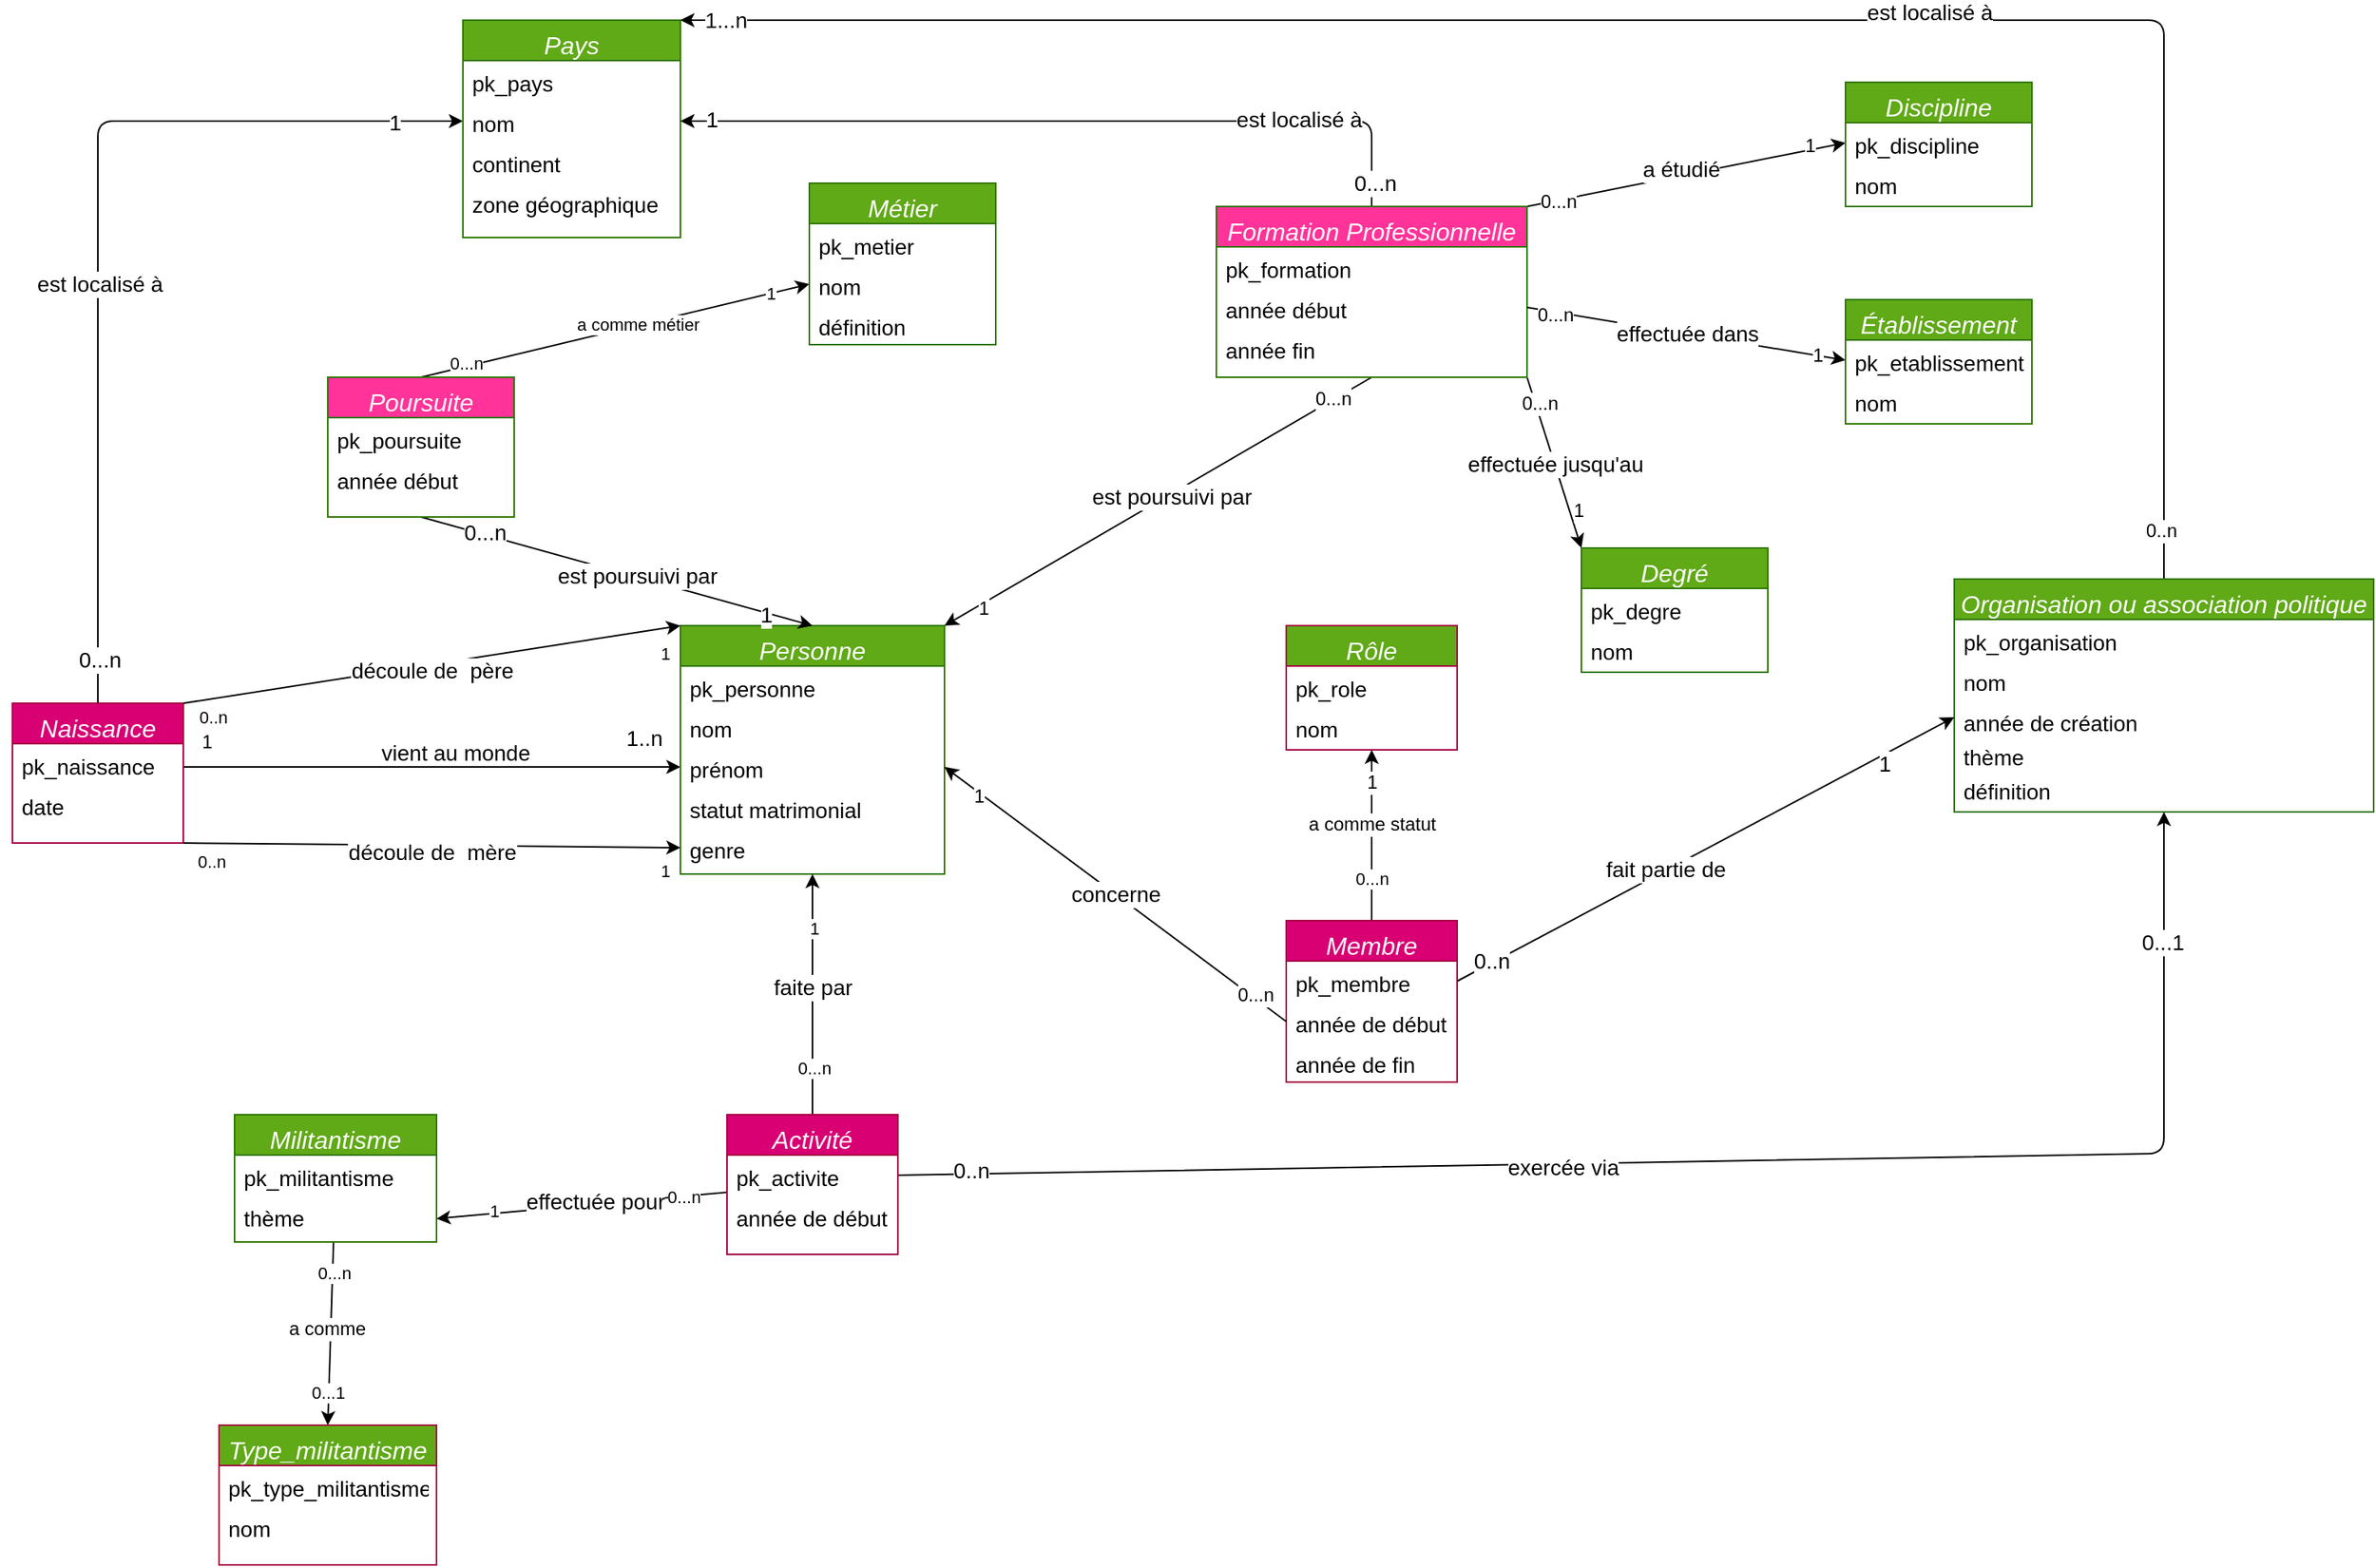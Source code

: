 <mxfile>
    <diagram id="C5RBs43oDa-KdzZeNtuy" name="Page-1">
        <mxGraphModel dx="1637" dy="924" grid="1" gridSize="10" guides="1" tooltips="1" connect="1" arrows="1" fold="1" page="1" pageScale="1" pageWidth="1654" pageHeight="1169" math="0" shadow="0">
            <root>
                <mxCell id="WIyWlLk6GJQsqaUBKTNV-0"/>
                <mxCell id="WIyWlLk6GJQsqaUBKTNV-1" parent="WIyWlLk6GJQsqaUBKTNV-0"/>
                <mxCell id="Bw8D9-mf-STMI-rw64IU-5" value="" style="endArrow=classic;shadow=0;strokeWidth=1;rounded=0;endFill=1;edgeStyle=elbowEdgeStyle;elbow=vertical;exitX=1;exitY=0.5;exitDx=0;exitDy=0;entryX=0;entryY=0.5;entryDx=0;entryDy=0;" parent="WIyWlLk6GJQsqaUBKTNV-1" source="Bw8D9-mf-STMI-rw64IU-1" target="107" edge="1">
                    <mxGeometry x="0.5" y="41" relative="1" as="geometry">
                        <mxPoint x="367" y="360" as="sourcePoint"/>
                        <mxPoint x="477" y="635" as="targetPoint"/>
                        <mxPoint x="-40" y="32" as="offset"/>
                        <Array as="points">
                            <mxPoint x="377" y="576"/>
                        </Array>
                    </mxGeometry>
                </mxCell>
                <mxCell id="Bw8D9-mf-STMI-rw64IU-6" value="1" style="resizable=0;align=left;verticalAlign=bottom;labelBackgroundColor=none;fontSize=12;" parent="Bw8D9-mf-STMI-rw64IU-5" connectable="0" vertex="1">
                    <mxGeometry x="-1" relative="1" as="geometry">
                        <mxPoint x="10.14" y="-5.33" as="offset"/>
                    </mxGeometry>
                </mxCell>
                <mxCell id="Bw8D9-mf-STMI-rw64IU-7" value="1..n" style="resizable=0;align=right;verticalAlign=bottom;labelBackgroundColor=none;fontSize=14;" parent="Bw8D9-mf-STMI-rw64IU-5" connectable="0" vertex="1">
                    <mxGeometry x="1" relative="1" as="geometry">
                        <mxPoint x="-9.86" y="-8.86" as="offset"/>
                    </mxGeometry>
                </mxCell>
                <mxCell id="Bw8D9-mf-STMI-rw64IU-8" value="&lt;font style=&quot;font-size: 14px;&quot;&gt;vient au monde&lt;/font&gt;" style="text;html=1;resizable=0;points=[];;align=center;verticalAlign=middle;labelBackgroundColor=none;rounded=0;shadow=0;strokeWidth=1;fontSize=12;" parent="Bw8D9-mf-STMI-rw64IU-5" vertex="1" connectable="0">
                    <mxGeometry x="0.5" y="49" relative="1" as="geometry">
                        <mxPoint x="-65" y="40.14" as="offset"/>
                    </mxGeometry>
                </mxCell>
                <mxCell id="zkfFHV4jXpPFQw0GAbJ--0" value="Personne" style="swimlane;fontStyle=2;align=center;verticalAlign=top;childLayout=stackLayout;horizontal=1;startSize=26;horizontalStack=0;resizeParent=1;resizeLast=0;collapsible=1;marginBottom=0;rounded=0;shadow=0;strokeWidth=1;fillColor=#60a917;fontColor=#ffffff;strokeColor=#2D7600;fontSize=16;" parent="WIyWlLk6GJQsqaUBKTNV-1" vertex="1">
                    <mxGeometry x="497" y="485" width="170" height="160" as="geometry">
                        <mxRectangle x="230" y="140" width="160" height="26" as="alternateBounds"/>
                    </mxGeometry>
                </mxCell>
                <mxCell id="zkfFHV4jXpPFQw0GAbJ--1" value="pk_personne" style="text;align=left;verticalAlign=top;spacingLeft=4;spacingRight=4;overflow=hidden;rotatable=0;points=[[0,0.5],[1,0.5]];portConstraint=eastwest;fontSize=14;" parent="zkfFHV4jXpPFQw0GAbJ--0" vertex="1">
                    <mxGeometry y="26" width="170" height="26" as="geometry"/>
                </mxCell>
                <mxCell id="108" value="nom    " style="text;align=left;verticalAlign=top;spacingLeft=4;spacingRight=4;overflow=hidden;rotatable=0;points=[[0,0.5],[1,0.5]];portConstraint=eastwest;fontSize=14;" parent="zkfFHV4jXpPFQw0GAbJ--0" vertex="1">
                    <mxGeometry y="52" width="170" height="26" as="geometry"/>
                </mxCell>
                <mxCell id="107" value="prénom" style="text;align=left;verticalAlign=top;spacingLeft=4;spacingRight=4;overflow=hidden;rotatable=0;points=[[0,0.5],[1,0.5]];portConstraint=eastwest;rounded=0;shadow=0;html=0;fontSize=14;" parent="zkfFHV4jXpPFQw0GAbJ--0" vertex="1">
                    <mxGeometry y="78" width="170" height="26" as="geometry"/>
                </mxCell>
                <mxCell id="106" value="statut matrimonial&#10;" style="text;align=left;verticalAlign=top;spacingLeft=4;spacingRight=4;overflow=hidden;rotatable=0;points=[[0,0.5],[1,0.5]];portConstraint=eastwest;rounded=0;shadow=0;html=0;fontSize=14;" parent="zkfFHV4jXpPFQw0GAbJ--0" vertex="1">
                    <mxGeometry y="104" width="170" height="26" as="geometry"/>
                </mxCell>
                <mxCell id="DzP4_-S1DueVoMuGfCK8-1" value="genre" style="text;align=left;verticalAlign=top;spacingLeft=4;spacingRight=4;overflow=hidden;rotatable=0;points=[[0,0.5],[1,0.5]];portConstraint=eastwest;rounded=0;shadow=0;html=0;fontSize=14;" parent="zkfFHV4jXpPFQw0GAbJ--0" vertex="1">
                    <mxGeometry y="130" width="170" height="26" as="geometry"/>
                </mxCell>
                <mxCell id="66" style="edgeStyle=none;html=1;exitX=0.5;exitY=0;exitDx=0;exitDy=0;entryX=0;entryY=0.5;entryDx=0;entryDy=0;fontSize=12;" parent="WIyWlLk6GJQsqaUBKTNV-1" source="Bw8D9-mf-STMI-rw64IU-0" target="Bw8D9-mf-STMI-rw64IU-14" edge="1">
                    <mxGeometry relative="1" as="geometry">
                        <Array as="points">
                            <mxPoint x="122" y="160"/>
                        </Array>
                    </mxGeometry>
                </mxCell>
                <mxCell id="67" value="&lt;font style=&quot;font-size: 14px;&quot;&gt;est localisé à&lt;/font&gt;" style="edgeLabel;html=1;align=center;verticalAlign=middle;resizable=0;points=[];fontSize=12;" parent="66" vertex="1" connectable="0">
                    <mxGeometry x="-0.113" y="-1" relative="1" as="geometry">
                        <mxPoint as="offset"/>
                    </mxGeometry>
                </mxCell>
                <mxCell id="68" value="0...n" style="edgeLabel;html=1;align=center;verticalAlign=middle;resizable=0;points=[];fontSize=14;" parent="66" vertex="1" connectable="0">
                    <mxGeometry x="-0.909" y="-1" relative="1" as="geometry">
                        <mxPoint as="offset"/>
                    </mxGeometry>
                </mxCell>
                <mxCell id="69" value="1" style="edgeLabel;html=1;align=center;verticalAlign=middle;resizable=0;points=[];fontSize=14;" parent="66" vertex="1" connectable="0">
                    <mxGeometry x="0.855" y="-1" relative="1" as="geometry">
                        <mxPoint as="offset"/>
                    </mxGeometry>
                </mxCell>
                <mxCell id="Bw8D9-mf-STMI-rw64IU-0" value="Naissance" style="swimlane;fontStyle=2;align=center;verticalAlign=top;childLayout=stackLayout;horizontal=1;startSize=26;horizontalStack=0;resizeParent=1;resizeLast=0;collapsible=1;marginBottom=0;rounded=0;shadow=0;strokeWidth=1;fillColor=#d80073;fontColor=#ffffff;strokeColor=#A50040;fontSize=16;" parent="WIyWlLk6GJQsqaUBKTNV-1" vertex="1">
                    <mxGeometry x="67" y="535" width="110" height="90" as="geometry">
                        <mxRectangle x="230" y="140" width="160" height="26" as="alternateBounds"/>
                    </mxGeometry>
                </mxCell>
                <mxCell id="Bw8D9-mf-STMI-rw64IU-1" value="pk_naissance" style="text;align=left;verticalAlign=top;spacingLeft=4;spacingRight=4;overflow=hidden;rotatable=0;points=[[0,0.5],[1,0.5]];portConstraint=eastwest;fontSize=14;" parent="Bw8D9-mf-STMI-rw64IU-0" vertex="1">
                    <mxGeometry y="26" width="110" height="26" as="geometry"/>
                </mxCell>
                <mxCell id="Bw8D9-mf-STMI-rw64IU-53" style="edgeStyle=elbowEdgeStyle;rounded=0;orthogonalLoop=1;jettySize=auto;elbow=vertical;html=1;exitX=0;exitY=0.5;exitDx=0;exitDy=0;" parent="Bw8D9-mf-STMI-rw64IU-0" edge="1">
                    <mxGeometry relative="1" as="geometry">
                        <mxPoint y="65" as="sourcePoint"/>
                        <mxPoint y="65" as="targetPoint"/>
                    </mxGeometry>
                </mxCell>
                <mxCell id="183" value="date" style="text;align=left;verticalAlign=top;spacingLeft=4;spacingRight=4;overflow=hidden;rotatable=0;points=[[0,0.5],[1,0.5]];portConstraint=eastwest;fontSize=14;" parent="Bw8D9-mf-STMI-rw64IU-0" vertex="1">
                    <mxGeometry y="52" width="110" height="26" as="geometry"/>
                </mxCell>
                <mxCell id="Bw8D9-mf-STMI-rw64IU-12" value="Pays" style="swimlane;fontStyle=2;align=center;verticalAlign=top;childLayout=stackLayout;horizontal=1;startSize=26;horizontalStack=0;resizeParent=1;resizeLast=0;collapsible=1;marginBottom=0;rounded=0;shadow=0;strokeWidth=1;fillColor=#60a917;fontColor=#ffffff;strokeColor=#2D7600;fontSize=16;" parent="WIyWlLk6GJQsqaUBKTNV-1" vertex="1">
                    <mxGeometry x="357" y="95" width="140" height="140" as="geometry">
                        <mxRectangle x="230" y="140" width="160" height="26" as="alternateBounds"/>
                    </mxGeometry>
                </mxCell>
                <mxCell id="Bw8D9-mf-STMI-rw64IU-13" value="pk_pays" style="text;align=left;verticalAlign=top;spacingLeft=4;spacingRight=4;overflow=hidden;rotatable=0;points=[[0,0.5],[1,0.5]];portConstraint=eastwest;fontSize=14;" parent="Bw8D9-mf-STMI-rw64IU-12" vertex="1">
                    <mxGeometry y="26" width="140" height="26" as="geometry"/>
                </mxCell>
                <mxCell id="Bw8D9-mf-STMI-rw64IU-14" value="nom" style="text;align=left;verticalAlign=top;spacingLeft=4;spacingRight=4;overflow=hidden;rotatable=0;points=[[0,0.5],[1,0.5]];portConstraint=eastwest;rounded=0;shadow=0;html=0;fontSize=14;" parent="Bw8D9-mf-STMI-rw64IU-12" vertex="1">
                    <mxGeometry y="52" width="140" height="26" as="geometry"/>
                </mxCell>
                <mxCell id="Bw8D9-mf-STMI-rw64IU-24" value="continent" style="text;align=left;verticalAlign=top;spacingLeft=4;spacingRight=4;overflow=hidden;rotatable=0;points=[[0,0.5],[1,0.5]];portConstraint=eastwest;rounded=0;shadow=0;html=0;fontSize=14;" parent="Bw8D9-mf-STMI-rw64IU-12" vertex="1">
                    <mxGeometry y="78" width="140" height="26" as="geometry"/>
                </mxCell>
                <mxCell id="181" value="zone géographique" style="text;align=left;verticalAlign=top;spacingLeft=4;spacingRight=4;overflow=hidden;rotatable=0;points=[[0,0.5],[1,0.5]];portConstraint=eastwest;fontSize=14;" parent="Bw8D9-mf-STMI-rw64IU-12" vertex="1">
                    <mxGeometry y="104" width="140" height="26" as="geometry"/>
                </mxCell>
                <mxCell id="70" style="edgeStyle=none;html=1;exitX=0.5;exitY=0;exitDx=0;exitDy=0;entryX=1;entryY=0.5;entryDx=0;entryDy=0;fontSize=14;" parent="WIyWlLk6GJQsqaUBKTNV-1" source="150" target="Bw8D9-mf-STMI-rw64IU-14" edge="1">
                    <mxGeometry relative="1" as="geometry">
                        <Array as="points">
                            <mxPoint x="942" y="160"/>
                        </Array>
                        <mxPoint x="892" y="280" as="sourcePoint"/>
                    </mxGeometry>
                </mxCell>
                <mxCell id="71" value="est localisé à" style="edgeLabel;html=1;align=center;verticalAlign=middle;resizable=0;points=[];fontSize=14;" parent="70" vertex="1" connectable="0">
                    <mxGeometry x="-0.591" y="-1" relative="1" as="geometry">
                        <mxPoint as="offset"/>
                    </mxGeometry>
                </mxCell>
                <mxCell id="72" value="0...n" style="edgeLabel;html=1;align=center;verticalAlign=middle;resizable=0;points=[];fontSize=14;" parent="70" vertex="1" connectable="0">
                    <mxGeometry x="-0.937" y="-2" relative="1" as="geometry">
                        <mxPoint as="offset"/>
                    </mxGeometry>
                </mxCell>
                <mxCell id="73" value="1" style="edgeLabel;html=1;align=center;verticalAlign=middle;resizable=0;points=[];fontSize=14;" parent="70" vertex="1" connectable="0">
                    <mxGeometry x="0.922" y="-1" relative="1" as="geometry">
                        <mxPoint as="offset"/>
                    </mxGeometry>
                </mxCell>
                <mxCell id="100" style="edgeStyle=none;html=1;exitX=0.5;exitY=0;exitDx=0;exitDy=0;entryX=1;entryY=0;entryDx=0;entryDy=0;fontSize=14;" parent="WIyWlLk6GJQsqaUBKTNV-1" source="10" target="Bw8D9-mf-STMI-rw64IU-12" edge="1">
                    <mxGeometry relative="1" as="geometry">
                        <Array as="points">
                            <mxPoint x="1452" y="95"/>
                        </Array>
                    </mxGeometry>
                </mxCell>
                <mxCell id="101" value="est localisé à" style="edgeLabel;html=1;align=center;verticalAlign=middle;resizable=0;points=[];fontSize=14;" parent="100" vertex="1" connectable="0">
                    <mxGeometry x="-0.223" y="-5" relative="1" as="geometry">
                        <mxPoint as="offset"/>
                    </mxGeometry>
                </mxCell>
                <mxCell id="103" value="1...n" style="edgeLabel;html=1;align=center;verticalAlign=middle;resizable=0;points=[];fontSize=14;" parent="100" vertex="1" connectable="0">
                    <mxGeometry x="0.957" relative="1" as="geometry">
                        <mxPoint as="offset"/>
                    </mxGeometry>
                </mxCell>
                <mxCell id="131" value="0..n" style="edgeLabel;html=1;align=center;verticalAlign=middle;resizable=0;points=[];fontSize=12;" parent="100" vertex="1" connectable="0">
                    <mxGeometry x="-0.952" y="2" relative="1" as="geometry">
                        <mxPoint as="offset"/>
                    </mxGeometry>
                </mxCell>
                <mxCell id="10" value="Organisation ou association politique" style="swimlane;fontStyle=2;align=center;verticalAlign=top;childLayout=stackLayout;horizontal=1;startSize=26;horizontalStack=0;resizeParent=1;resizeLast=0;collapsible=1;marginBottom=0;rounded=0;shadow=0;strokeWidth=1;fillColor=#60a917;fontColor=#ffffff;strokeColor=#2D7600;fontSize=16;" parent="WIyWlLk6GJQsqaUBKTNV-1" vertex="1">
                    <mxGeometry x="1317" y="455" width="270" height="150" as="geometry">
                        <mxRectangle x="230" y="140" width="160" height="26" as="alternateBounds"/>
                    </mxGeometry>
                </mxCell>
                <mxCell id="11" value="pk_organisation" style="text;align=left;verticalAlign=top;spacingLeft=4;spacingRight=4;overflow=hidden;rotatable=0;points=[[0,0.5],[1,0.5]];portConstraint=eastwest;fontSize=14;" parent="10" vertex="1">
                    <mxGeometry y="26" width="270" height="26" as="geometry"/>
                </mxCell>
                <mxCell id="12" value="nom" style="text;align=left;verticalAlign=top;spacingLeft=4;spacingRight=4;overflow=hidden;rotatable=0;points=[[0,0.5],[1,0.5]];portConstraint=eastwest;rounded=0;shadow=0;html=0;fontSize=14;" parent="10" vertex="1">
                    <mxGeometry y="52" width="270" height="26" as="geometry"/>
                </mxCell>
                <mxCell id="13" value="année de création" style="text;align=left;verticalAlign=top;spacingLeft=4;spacingRight=4;overflow=hidden;rotatable=0;points=[[0,0.5],[1,0.5]];portConstraint=eastwest;rounded=0;shadow=0;html=0;fontSize=14;" parent="10" vertex="1">
                    <mxGeometry y="78" width="270" height="22" as="geometry"/>
                </mxCell>
                <mxCell id="110" value="thème" style="text;align=left;verticalAlign=top;spacingLeft=4;spacingRight=4;overflow=hidden;rotatable=0;points=[[0,0.5],[1,0.5]];portConstraint=eastwest;rounded=0;shadow=0;html=0;fontSize=14;" parent="10" vertex="1">
                    <mxGeometry y="100" width="270" height="22" as="geometry"/>
                </mxCell>
                <mxCell id="109" value="définition" style="text;align=left;verticalAlign=top;spacingLeft=4;spacingRight=4;overflow=hidden;rotatable=0;points=[[0,0.5],[1,0.5]];portConstraint=eastwest;rounded=0;shadow=0;html=0;fontSize=14;" parent="10" vertex="1">
                    <mxGeometry y="122" width="270" height="26" as="geometry"/>
                </mxCell>
                <mxCell id="139" style="edgeStyle=none;html=1;exitX=0.5;exitY=1;exitDx=0;exitDy=0;fontSize=14;entryX=0.5;entryY=0;entryDx=0;entryDy=0;" parent="WIyWlLk6GJQsqaUBKTNV-1" source="287" target="zkfFHV4jXpPFQw0GAbJ--0" edge="1">
                    <mxGeometry relative="1" as="geometry">
                        <mxPoint x="320" y="450" as="targetPoint"/>
                    </mxGeometry>
                </mxCell>
                <mxCell id="140" value="est poursuivi par" style="edgeLabel;html=1;align=center;verticalAlign=middle;resizable=0;points=[];fontSize=14;" parent="139" vertex="1" connectable="0">
                    <mxGeometry x="0.098" y="1" relative="1" as="geometry">
                        <mxPoint as="offset"/>
                    </mxGeometry>
                </mxCell>
                <mxCell id="141" value="0...n" style="edgeLabel;html=1;align=center;verticalAlign=middle;resizable=0;points=[];fontSize=14;" parent="139" vertex="1" connectable="0">
                    <mxGeometry x="-0.679" y="1" relative="1" as="geometry">
                        <mxPoint y="-1" as="offset"/>
                    </mxGeometry>
                </mxCell>
                <mxCell id="142" value="1" style="edgeLabel;html=1;align=center;verticalAlign=middle;resizable=0;points=[];fontSize=14;" parent="139" vertex="1" connectable="0">
                    <mxGeometry x="0.768" y="-2" relative="1" as="geometry">
                        <mxPoint y="-1" as="offset"/>
                    </mxGeometry>
                </mxCell>
                <mxCell id="244" style="edgeStyle=none;html=1;entryX=0.5;entryY=1;entryDx=0;entryDy=0;" parent="WIyWlLk6GJQsqaUBKTNV-1" source="146" target="239" edge="1">
                    <mxGeometry relative="1" as="geometry"/>
                </mxCell>
                <mxCell id="245" value="&lt;font style=&quot;font-size: 12px;&quot;&gt;1&lt;/font&gt;" style="edgeLabel;html=1;align=center;verticalAlign=middle;resizable=0;points=[];" parent="244" vertex="1" connectable="0">
                    <mxGeometry x="0.615" relative="1" as="geometry">
                        <mxPoint as="offset"/>
                    </mxGeometry>
                </mxCell>
                <mxCell id="246" value="0...n" style="edgeLabel;html=1;align=center;verticalAlign=middle;resizable=0;points=[];" parent="244" vertex="1" connectable="0">
                    <mxGeometry x="-0.503" relative="1" as="geometry">
                        <mxPoint as="offset"/>
                    </mxGeometry>
                </mxCell>
                <mxCell id="247" value="&lt;font style=&quot;font-size: 12px;&quot;&gt;a comme statut&lt;/font&gt;" style="edgeLabel;html=1;align=center;verticalAlign=middle;resizable=0;points=[];" parent="244" vertex="1" connectable="0">
                    <mxGeometry x="0.14" relative="1" as="geometry">
                        <mxPoint as="offset"/>
                    </mxGeometry>
                </mxCell>
                <mxCell id="146" value="Membre" style="swimlane;fontStyle=2;align=center;verticalAlign=top;childLayout=stackLayout;horizontal=1;startSize=26;horizontalStack=0;resizeParent=1;resizeLast=0;collapsible=1;marginBottom=0;rounded=0;shadow=0;strokeWidth=1;fillColor=#d80073;fontColor=#ffffff;strokeColor=#A50040;fontSize=16;" parent="WIyWlLk6GJQsqaUBKTNV-1" vertex="1">
                    <mxGeometry x="887" y="675" width="110" height="104" as="geometry">
                        <mxRectangle x="230" y="140" width="160" height="26" as="alternateBounds"/>
                    </mxGeometry>
                </mxCell>
                <mxCell id="147" value="pk_membre" style="text;align=left;verticalAlign=top;spacingLeft=4;spacingRight=4;overflow=hidden;rotatable=0;points=[[0,0.5],[1,0.5]];portConstraint=eastwest;fontSize=14;" parent="146" vertex="1">
                    <mxGeometry y="26" width="110" height="26" as="geometry"/>
                </mxCell>
                <mxCell id="148" value="année de début" style="text;align=left;verticalAlign=top;spacingLeft=4;spacingRight=4;overflow=hidden;rotatable=0;points=[[0,0.5],[1,0.5]];portConstraint=eastwest;rounded=0;shadow=0;html=0;fontSize=14;" parent="146" vertex="1">
                    <mxGeometry y="52" width="110" height="26" as="geometry"/>
                </mxCell>
                <mxCell id="149" style="edgeStyle=elbowEdgeStyle;rounded=0;orthogonalLoop=1;jettySize=auto;elbow=vertical;html=1;exitX=0;exitY=0.5;exitDx=0;exitDy=0;fontSize=14;" parent="146" source="148" target="148" edge="1">
                    <mxGeometry relative="1" as="geometry"/>
                </mxCell>
                <mxCell id="185" value="année de fin" style="text;align=left;verticalAlign=top;spacingLeft=4;spacingRight=4;overflow=hidden;rotatable=0;points=[[0,0.5],[1,0.5]];portConstraint=eastwest;rounded=0;shadow=0;html=0;fontSize=14;" parent="146" vertex="1">
                    <mxGeometry y="78" width="110" height="26" as="geometry"/>
                </mxCell>
                <mxCell id="266" style="edgeStyle=none;html=1;exitX=0.5;exitY=1;exitDx=0;exitDy=0;entryX=1;entryY=0;entryDx=0;entryDy=0;fontSize=12;" parent="WIyWlLk6GJQsqaUBKTNV-1" source="150" target="zkfFHV4jXpPFQw0GAbJ--0" edge="1">
                    <mxGeometry relative="1" as="geometry"/>
                </mxCell>
                <mxCell id="270" value="0...n" style="edgeLabel;html=1;align=center;verticalAlign=middle;resizable=0;points=[];fontSize=12;" parent="266" vertex="1" connectable="0">
                    <mxGeometry x="-0.822" y="-1" relative="1" as="geometry">
                        <mxPoint as="offset"/>
                    </mxGeometry>
                </mxCell>
                <mxCell id="271" value="1" style="edgeLabel;html=1;align=center;verticalAlign=middle;resizable=0;points=[];fontSize=12;" parent="266" vertex="1" connectable="0">
                    <mxGeometry x="0.835" y="2" relative="1" as="geometry">
                        <mxPoint x="1" as="offset"/>
                    </mxGeometry>
                </mxCell>
                <mxCell id="278" value="&lt;span style=&quot;font-size: 14px;&quot;&gt;est poursuivi par&lt;/span&gt;" style="edgeLabel;html=1;align=center;verticalAlign=middle;resizable=0;points=[];fontSize=12;" parent="266" vertex="1" connectable="0">
                    <mxGeometry x="-0.054" y="1" relative="1" as="geometry">
                        <mxPoint as="offset"/>
                    </mxGeometry>
                </mxCell>
                <mxCell id="267" style="edgeStyle=none;html=1;exitX=1;exitY=0;exitDx=0;exitDy=0;entryX=0;entryY=0.5;entryDx=0;entryDy=0;fontSize=12;" parent="WIyWlLk6GJQsqaUBKTNV-1" source="150" target="261" edge="1">
                    <mxGeometry relative="1" as="geometry"/>
                </mxCell>
                <mxCell id="272" value="0...n" style="edgeLabel;html=1;align=center;verticalAlign=middle;resizable=0;points=[];fontSize=12;" parent="267" vertex="1" connectable="0">
                    <mxGeometry x="-0.81" y="-1" relative="1" as="geometry">
                        <mxPoint as="offset"/>
                    </mxGeometry>
                </mxCell>
                <mxCell id="273" value="1" style="edgeLabel;html=1;align=center;verticalAlign=middle;resizable=0;points=[];fontSize=12;" parent="267" vertex="1" connectable="0">
                    <mxGeometry x="0.789" y="3" relative="1" as="geometry">
                        <mxPoint x="-1" as="offset"/>
                    </mxGeometry>
                </mxCell>
                <mxCell id="279" value="&lt;font style=&quot;font-size: 14px;&quot;&gt;a étudié&lt;/font&gt;" style="edgeLabel;html=1;align=center;verticalAlign=middle;resizable=0;points=[];fontSize=12;" parent="267" vertex="1" connectable="0">
                    <mxGeometry x="-0.019" y="4" relative="1" as="geometry">
                        <mxPoint x="-1" as="offset"/>
                    </mxGeometry>
                </mxCell>
                <mxCell id="269" style="edgeStyle=none;html=1;exitX=1;exitY=1;exitDx=0;exitDy=0;entryX=0;entryY=0;entryDx=0;entryDy=0;fontSize=12;" parent="WIyWlLk6GJQsqaUBKTNV-1" source="150" target="263" edge="1">
                    <mxGeometry relative="1" as="geometry"/>
                </mxCell>
                <mxCell id="276" value="0...n" style="edgeLabel;html=1;align=center;verticalAlign=middle;resizable=0;points=[];fontSize=12;" parent="269" vertex="1" connectable="0">
                    <mxGeometry x="-0.688" y="2" relative="1" as="geometry">
                        <mxPoint as="offset"/>
                    </mxGeometry>
                </mxCell>
                <mxCell id="277" value="1" style="edgeLabel;html=1;align=center;verticalAlign=middle;resizable=0;points=[];fontSize=12;" parent="269" vertex="1" connectable="0">
                    <mxGeometry x="0.584" y="4" relative="1" as="geometry">
                        <mxPoint x="1" as="offset"/>
                    </mxGeometry>
                </mxCell>
                <mxCell id="281" value="&lt;font style=&quot;font-size: 14px;&quot;&gt;effectuée jusqu'au&lt;/font&gt;" style="edgeLabel;html=1;align=center;verticalAlign=middle;resizable=0;points=[];fontSize=12;" parent="269" vertex="1" connectable="0">
                    <mxGeometry x="0.029" relative="1" as="geometry">
                        <mxPoint y="-1" as="offset"/>
                    </mxGeometry>
                </mxCell>
                <mxCell id="150" value="Formation Professionnelle" style="swimlane;fontStyle=2;align=center;verticalAlign=top;childLayout=stackLayout;horizontal=1;startSize=26;horizontalStack=0;resizeParent=1;resizeLast=0;collapsible=1;marginBottom=0;rounded=0;shadow=0;strokeWidth=1;fillColor=#FF3399;fontColor=#ffffff;strokeColor=#2D7600;fontSize=16;" parent="WIyWlLk6GJQsqaUBKTNV-1" vertex="1">
                    <mxGeometry x="842" y="215" width="200" height="110" as="geometry">
                        <mxRectangle x="230" y="140" width="160" height="26" as="alternateBounds"/>
                    </mxGeometry>
                </mxCell>
                <mxCell id="151" value="pk_formation" style="text;align=left;verticalAlign=top;spacingLeft=4;spacingRight=4;overflow=hidden;rotatable=0;points=[[0,0.5],[1,0.5]];portConstraint=eastwest;fontSize=14;" parent="150" vertex="1">
                    <mxGeometry y="26" width="200" height="26" as="geometry"/>
                </mxCell>
                <mxCell id="152" value="année début" style="text;align=left;verticalAlign=top;spacingLeft=4;spacingRight=4;overflow=hidden;rotatable=0;points=[[0,0.5],[1,0.5]];portConstraint=eastwest;rounded=0;shadow=0;html=0;fontSize=14;" parent="150" vertex="1">
                    <mxGeometry y="52" width="200" height="26" as="geometry"/>
                </mxCell>
                <mxCell id="153" value="année fin" style="text;align=left;verticalAlign=top;spacingLeft=4;spacingRight=4;overflow=hidden;rotatable=0;points=[[0,0.5],[1,0.5]];portConstraint=eastwest;rounded=0;shadow=0;html=0;fontSize=14;" parent="150" vertex="1">
                    <mxGeometry y="78" width="200" height="22" as="geometry"/>
                </mxCell>
                <mxCell id="161" value="Métier" style="swimlane;fontStyle=2;align=center;verticalAlign=top;childLayout=stackLayout;horizontal=1;startSize=26;horizontalStack=0;resizeParent=1;resizeLast=0;collapsible=1;marginBottom=0;rounded=0;shadow=0;strokeWidth=1;fillColor=#60a917;fontColor=#ffffff;strokeColor=#2D7600;fontSize=16;" parent="WIyWlLk6GJQsqaUBKTNV-1" vertex="1">
                    <mxGeometry x="580" y="200" width="120" height="104" as="geometry">
                        <mxRectangle x="230" y="140" width="160" height="26" as="alternateBounds"/>
                    </mxGeometry>
                </mxCell>
                <mxCell id="163" value="pk_metier" style="text;align=left;verticalAlign=top;spacingLeft=4;spacingRight=4;overflow=hidden;rotatable=0;points=[[0,0.5],[1,0.5]];portConstraint=eastwest;rounded=0;shadow=0;html=0;fontSize=14;" parent="161" vertex="1">
                    <mxGeometry y="26" width="120" height="26" as="geometry"/>
                </mxCell>
                <mxCell id="162" value="nom " style="text;align=left;verticalAlign=top;spacingLeft=4;spacingRight=4;overflow=hidden;rotatable=0;points=[[0,0.5],[1,0.5]];portConstraint=eastwest;fontSize=14;" parent="161" vertex="1">
                    <mxGeometry y="52" width="120" height="26" as="geometry"/>
                </mxCell>
                <mxCell id="180" value="définition" style="text;align=left;verticalAlign=top;spacingLeft=4;spacingRight=4;overflow=hidden;rotatable=0;points=[[0,0.5],[1,0.5]];portConstraint=eastwest;fontSize=14;" parent="161" vertex="1">
                    <mxGeometry y="78" width="120" height="26" as="geometry"/>
                </mxCell>
                <mxCell id="236" style="edgeStyle=none;html=1;entryX=0.5;entryY=0;entryDx=0;entryDy=0;" parent="WIyWlLk6GJQsqaUBKTNV-1" source="164" target="232" edge="1">
                    <mxGeometry relative="1" as="geometry"/>
                </mxCell>
                <mxCell id="237" value="0...n" style="edgeLabel;html=1;align=center;verticalAlign=middle;resizable=0;points=[];" parent="236" vertex="1" connectable="0">
                    <mxGeometry x="-0.659" y="1" relative="1" as="geometry">
                        <mxPoint as="offset"/>
                    </mxGeometry>
                </mxCell>
                <mxCell id="238" value="0...1" style="edgeLabel;html=1;align=center;verticalAlign=middle;resizable=0;points=[];" parent="236" vertex="1" connectable="0">
                    <mxGeometry x="0.636" y="-1" relative="1" as="geometry">
                        <mxPoint as="offset"/>
                    </mxGeometry>
                </mxCell>
                <mxCell id="248" value="a comme&amp;nbsp;" style="edgeLabel;html=1;align=center;verticalAlign=middle;resizable=0;points=[];fontSize=12;" parent="236" vertex="1" connectable="0">
                    <mxGeometry x="-0.075" y="-1" relative="1" as="geometry">
                        <mxPoint y="1" as="offset"/>
                    </mxGeometry>
                </mxCell>
                <mxCell id="164" value="Militantisme" style="swimlane;fontStyle=2;align=center;verticalAlign=top;childLayout=stackLayout;horizontal=1;startSize=26;horizontalStack=0;resizeParent=1;resizeLast=0;collapsible=1;marginBottom=0;rounded=0;shadow=0;strokeWidth=1;fillColor=#60a917;fontColor=#ffffff;strokeColor=#2D7600;fontSize=16;" parent="WIyWlLk6GJQsqaUBKTNV-1" vertex="1">
                    <mxGeometry x="210" y="800" width="130" height="82" as="geometry">
                        <mxRectangle x="230" y="140" width="160" height="26" as="alternateBounds"/>
                    </mxGeometry>
                </mxCell>
                <mxCell id="165" value="pk_militantisme" style="text;align=left;verticalAlign=top;spacingLeft=4;spacingRight=4;overflow=hidden;rotatable=0;points=[[0,0.5],[1,0.5]];portConstraint=eastwest;fontSize=14;" parent="164" vertex="1">
                    <mxGeometry y="26" width="130" height="26" as="geometry"/>
                </mxCell>
                <mxCell id="179" value="thème" style="text;align=left;verticalAlign=top;spacingLeft=4;spacingRight=4;overflow=hidden;rotatable=0;points=[[0,0.5],[1,0.5]];portConstraint=eastwest;fontSize=14;" parent="164" vertex="1">
                    <mxGeometry y="52" width="130" height="30" as="geometry"/>
                </mxCell>
                <mxCell id="168" style="edgeStyle=none;html=1;exitX=1;exitY=0.5;exitDx=0;exitDy=0;fontSize=14;entryX=0;entryY=0.5;entryDx=0;entryDy=0;" parent="WIyWlLk6GJQsqaUBKTNV-1" source="147" target="13" edge="1">
                    <mxGeometry relative="1" as="geometry">
                        <mxPoint x="1057" y="575" as="targetPoint"/>
                    </mxGeometry>
                </mxCell>
                <mxCell id="169" value="fait partie de" style="edgeLabel;html=1;align=center;verticalAlign=middle;resizable=0;points=[];fontSize=14;" parent="168" vertex="1" connectable="0">
                    <mxGeometry x="-0.159" y="1" relative="1" as="geometry">
                        <mxPoint as="offset"/>
                    </mxGeometry>
                </mxCell>
                <mxCell id="170" value="0..n" style="edgeLabel;html=1;align=center;verticalAlign=middle;resizable=0;points=[];fontSize=14;" parent="168" vertex="1" connectable="0">
                    <mxGeometry x="-0.867" y="2" relative="1" as="geometry">
                        <mxPoint x="1" as="offset"/>
                    </mxGeometry>
                </mxCell>
                <mxCell id="171" value="1" style="edgeLabel;html=1;align=center;verticalAlign=middle;resizable=0;points=[];fontSize=14;" parent="168" vertex="1" connectable="0">
                    <mxGeometry x="0.759" y="-1" relative="1" as="geometry">
                        <mxPoint x="-7" y="8" as="offset"/>
                    </mxGeometry>
                </mxCell>
                <mxCell id="172" style="edgeStyle=none;html=1;exitX=1;exitY=0.5;exitDx=0;exitDy=0;fontSize=14;entryX=0.5;entryY=1;entryDx=0;entryDy=0;" parent="WIyWlLk6GJQsqaUBKTNV-1" source="220" target="10" edge="1">
                    <mxGeometry relative="1" as="geometry">
                        <mxPoint x="1347" y="525.0" as="targetPoint"/>
                        <Array as="points">
                            <mxPoint x="1452" y="825"/>
                        </Array>
                    </mxGeometry>
                </mxCell>
                <mxCell id="173" value="exercée via" style="edgeLabel;html=1;align=center;verticalAlign=middle;resizable=0;points=[];fontSize=14;" parent="172" vertex="1" connectable="0">
                    <mxGeometry x="-0.174" y="-2" relative="1" as="geometry">
                        <mxPoint as="offset"/>
                    </mxGeometry>
                </mxCell>
                <mxCell id="174" value="0..n" style="edgeLabel;html=1;align=center;verticalAlign=middle;resizable=0;points=[];fontSize=14;" parent="172" vertex="1" connectable="0">
                    <mxGeometry x="-0.909" y="2" relative="1" as="geometry">
                        <mxPoint as="offset"/>
                    </mxGeometry>
                </mxCell>
                <mxCell id="175" value="0...1" style="edgeLabel;html=1;align=center;verticalAlign=middle;resizable=0;points=[];fontSize=14;" parent="172" vertex="1" connectable="0">
                    <mxGeometry x="0.838" y="1" relative="1" as="geometry">
                        <mxPoint as="offset"/>
                    </mxGeometry>
                </mxCell>
                <mxCell id="176" value="concerne" style="edgeStyle=none;html=1;exitX=0;exitY=0.5;exitDx=0;exitDy=0;entryX=1;entryY=0.5;entryDx=0;entryDy=0;fontSize=14;" parent="WIyWlLk6GJQsqaUBKTNV-1" source="148" target="107" edge="1">
                    <mxGeometry relative="1" as="geometry">
                        <mxPoint x="847.14" y="473.0" as="sourcePoint"/>
                        <mxPoint x="677.0" y="395" as="targetPoint"/>
                    </mxGeometry>
                </mxCell>
                <mxCell id="177" value="1" style="edgeLabel;html=1;align=center;verticalAlign=middle;resizable=0;points=[];fontSize=12;" parent="176" vertex="1" connectable="0">
                    <mxGeometry x="0.79" y="2" relative="1" as="geometry">
                        <mxPoint as="offset"/>
                    </mxGeometry>
                </mxCell>
                <mxCell id="178" value="0...n" style="edgeLabel;html=1;align=center;verticalAlign=middle;resizable=0;points=[];fontSize=12;" parent="176" vertex="1" connectable="0">
                    <mxGeometry x="-0.808" y="-2" relative="1" as="geometry">
                        <mxPoint as="offset"/>
                    </mxGeometry>
                </mxCell>
                <mxCell id="197" value="" style="endArrow=classic;html=1;entryX=0;entryY=0;entryDx=0;entryDy=0;exitX=1;exitY=0;exitDx=0;exitDy=0;" parent="WIyWlLk6GJQsqaUBKTNV-1" source="Bw8D9-mf-STMI-rw64IU-0" target="zkfFHV4jXpPFQw0GAbJ--0" edge="1">
                    <mxGeometry relative="1" as="geometry">
                        <mxPoint x="127" y="595" as="sourcePoint"/>
                        <mxPoint x="17.24" y="325.746" as="targetPoint"/>
                        <Array as="points"/>
                    </mxGeometry>
                </mxCell>
                <mxCell id="199" value="1" style="edgeLabel;html=1;align=center;verticalAlign=middle;resizable=0;points=[];" parent="197" vertex="1" connectable="0">
                    <mxGeometry x="0.888" y="-1" relative="1" as="geometry">
                        <mxPoint x="7.5" y="14" as="offset"/>
                    </mxGeometry>
                </mxCell>
                <mxCell id="200" value="0..n" style="edgeLabel;html=1;align=center;verticalAlign=middle;resizable=0;points=[];" parent="197" vertex="1" connectable="0">
                    <mxGeometry x="-0.881" y="-1" relative="1" as="geometry">
                        <mxPoint x="-0.83" y="11" as="offset"/>
                    </mxGeometry>
                </mxCell>
                <mxCell id="213" value="&lt;font style=&quot;font-size: 14px;&quot;&gt;découle de&amp;nbsp; père&lt;/font&gt;" style="edgeLabel;html=1;align=center;verticalAlign=middle;resizable=0;points=[];" parent="197" vertex="1" connectable="0">
                    <mxGeometry x="-0.004" y="-4" relative="1" as="geometry">
                        <mxPoint as="offset"/>
                    </mxGeometry>
                </mxCell>
                <mxCell id="224" style="edgeStyle=none;html=1;entryX=0.5;entryY=1;entryDx=0;entryDy=0;" parent="WIyWlLk6GJQsqaUBKTNV-1" source="219" target="zkfFHV4jXpPFQw0GAbJ--0" edge="1">
                    <mxGeometry relative="1" as="geometry"/>
                </mxCell>
                <mxCell id="226" value="0...n" style="edgeLabel;html=1;align=center;verticalAlign=middle;resizable=0;points=[];" parent="224" vertex="1" connectable="0">
                    <mxGeometry x="-0.608" y="-1" relative="1" as="geometry">
                        <mxPoint as="offset"/>
                    </mxGeometry>
                </mxCell>
                <mxCell id="229" value="1" style="edgeLabel;html=1;align=center;verticalAlign=middle;resizable=0;points=[];" parent="224" vertex="1" connectable="0">
                    <mxGeometry x="0.55" y="-1" relative="1" as="geometry">
                        <mxPoint as="offset"/>
                    </mxGeometry>
                </mxCell>
                <mxCell id="230" value="&lt;font style=&quot;font-size: 14px;&quot;&gt;faite par&lt;/font&gt;" style="edgeLabel;html=1;align=center;verticalAlign=middle;resizable=0;points=[];" parent="224" vertex="1" connectable="0">
                    <mxGeometry x="0.059" relative="1" as="geometry">
                        <mxPoint as="offset"/>
                    </mxGeometry>
                </mxCell>
                <mxCell id="225" style="edgeStyle=none;html=1;entryX=1;entryY=0.5;entryDx=0;entryDy=0;" parent="WIyWlLk6GJQsqaUBKTNV-1" source="219" target="179" edge="1">
                    <mxGeometry relative="1" as="geometry"/>
                </mxCell>
                <mxCell id="227" value="0...n" style="edgeLabel;html=1;align=center;verticalAlign=middle;resizable=0;points=[];" parent="225" vertex="1" connectable="0">
                    <mxGeometry x="-0.697" relative="1" as="geometry">
                        <mxPoint as="offset"/>
                    </mxGeometry>
                </mxCell>
                <mxCell id="228" value="1" style="edgeLabel;html=1;align=center;verticalAlign=middle;resizable=0;points=[];" parent="225" vertex="1" connectable="0">
                    <mxGeometry x="0.604" y="-2" relative="1" as="geometry">
                        <mxPoint as="offset"/>
                    </mxGeometry>
                </mxCell>
                <mxCell id="231" value="&lt;font style=&quot;font-size: 14px;&quot;&gt;effectuée pour&lt;/font&gt;" style="edgeLabel;html=1;align=center;verticalAlign=middle;resizable=0;points=[];" parent="225" vertex="1" connectable="0">
                    <mxGeometry x="-0.089" y="-2" relative="1" as="geometry">
                        <mxPoint as="offset"/>
                    </mxGeometry>
                </mxCell>
                <mxCell id="219" value="Activité" style="swimlane;fontStyle=2;align=center;verticalAlign=top;childLayout=stackLayout;horizontal=1;startSize=26;horizontalStack=0;resizeParent=1;resizeLast=0;collapsible=1;marginBottom=0;rounded=0;shadow=0;strokeWidth=1;fillColor=#d80073;fontColor=#ffffff;strokeColor=#A50040;fontSize=16;" parent="WIyWlLk6GJQsqaUBKTNV-1" vertex="1">
                    <mxGeometry x="527" y="800" width="110" height="90" as="geometry">
                        <mxRectangle x="230" y="140" width="160" height="26" as="alternateBounds"/>
                    </mxGeometry>
                </mxCell>
                <mxCell id="220" value="pk_activite" style="text;align=left;verticalAlign=top;spacingLeft=4;spacingRight=4;overflow=hidden;rotatable=0;points=[[0,0.5],[1,0.5]];portConstraint=eastwest;fontSize=14;" parent="219" vertex="1">
                    <mxGeometry y="26" width="110" height="26" as="geometry"/>
                </mxCell>
                <mxCell id="221" value="année de début" style="text;align=left;verticalAlign=top;spacingLeft=4;spacingRight=4;overflow=hidden;rotatable=0;points=[[0,0.5],[1,0.5]];portConstraint=eastwest;rounded=0;shadow=0;html=0;fontSize=14;" parent="219" vertex="1">
                    <mxGeometry y="52" width="110" height="26" as="geometry"/>
                </mxCell>
                <mxCell id="222" style="edgeStyle=elbowEdgeStyle;rounded=0;orthogonalLoop=1;jettySize=auto;elbow=vertical;html=1;exitX=0;exitY=0.5;exitDx=0;exitDy=0;fontSize=14;" parent="219" source="221" target="221" edge="1">
                    <mxGeometry relative="1" as="geometry"/>
                </mxCell>
                <mxCell id="232" value="Type_militantisme" style="swimlane;fontStyle=2;align=center;verticalAlign=top;childLayout=stackLayout;horizontal=1;startSize=26;horizontalStack=0;resizeParent=1;resizeLast=0;collapsible=1;marginBottom=0;rounded=0;shadow=0;strokeWidth=1;fillColor=#60A917;fontColor=#ffffff;strokeColor=#A50040;fontSize=16;" parent="WIyWlLk6GJQsqaUBKTNV-1" vertex="1">
                    <mxGeometry x="200" y="1000" width="140" height="90" as="geometry">
                        <mxRectangle x="230" y="140" width="160" height="26" as="alternateBounds"/>
                    </mxGeometry>
                </mxCell>
                <mxCell id="233" value="pk_type_militantisme" style="text;align=left;verticalAlign=top;spacingLeft=4;spacingRight=4;overflow=hidden;rotatable=0;points=[[0,0.5],[1,0.5]];portConstraint=eastwest;fontSize=14;" parent="232" vertex="1">
                    <mxGeometry y="26" width="140" height="26" as="geometry"/>
                </mxCell>
                <mxCell id="234" value="nom" style="text;align=left;verticalAlign=top;spacingLeft=4;spacingRight=4;overflow=hidden;rotatable=0;points=[[0,0.5],[1,0.5]];portConstraint=eastwest;rounded=0;shadow=0;html=0;fontSize=14;" parent="232" vertex="1">
                    <mxGeometry y="52" width="140" height="26" as="geometry"/>
                </mxCell>
                <mxCell id="235" style="edgeStyle=elbowEdgeStyle;rounded=0;orthogonalLoop=1;jettySize=auto;elbow=vertical;html=1;exitX=0;exitY=0.5;exitDx=0;exitDy=0;fontSize=14;" parent="232" source="234" target="234" edge="1">
                    <mxGeometry relative="1" as="geometry"/>
                </mxCell>
                <mxCell id="239" value="Rôle" style="swimlane;fontStyle=2;align=center;verticalAlign=top;childLayout=stackLayout;horizontal=1;startSize=26;horizontalStack=0;resizeParent=1;resizeLast=0;collapsible=1;marginBottom=0;rounded=0;shadow=0;strokeWidth=1;fillColor=#60A917;fontColor=#ffffff;strokeColor=#A50040;fontSize=16;" parent="WIyWlLk6GJQsqaUBKTNV-1" vertex="1">
                    <mxGeometry x="887" y="485" width="110" height="80" as="geometry">
                        <mxRectangle x="230" y="140" width="160" height="26" as="alternateBounds"/>
                    </mxGeometry>
                </mxCell>
                <mxCell id="240" value="pk_role" style="text;align=left;verticalAlign=top;spacingLeft=4;spacingRight=4;overflow=hidden;rotatable=0;points=[[0,0.5],[1,0.5]];portConstraint=eastwest;fontSize=14;" parent="239" vertex="1">
                    <mxGeometry y="26" width="110" height="26" as="geometry"/>
                </mxCell>
                <mxCell id="241" value="nom" style="text;align=left;verticalAlign=top;spacingLeft=4;spacingRight=4;overflow=hidden;rotatable=0;points=[[0,0.5],[1,0.5]];portConstraint=eastwest;rounded=0;shadow=0;html=0;fontSize=14;" parent="239" vertex="1">
                    <mxGeometry y="52" width="110" height="26" as="geometry"/>
                </mxCell>
                <mxCell id="242" style="edgeStyle=elbowEdgeStyle;rounded=0;orthogonalLoop=1;jettySize=auto;elbow=vertical;html=1;exitX=0;exitY=0.5;exitDx=0;exitDy=0;fontSize=14;" parent="239" source="241" target="241" edge="1">
                    <mxGeometry relative="1" as="geometry"/>
                </mxCell>
                <mxCell id="255" value="Établissement" style="swimlane;fontStyle=2;align=center;verticalAlign=top;childLayout=stackLayout;horizontal=1;startSize=26;horizontalStack=0;resizeParent=1;resizeLast=0;collapsible=1;marginBottom=0;rounded=0;shadow=0;strokeWidth=1;fillColor=#60a917;fontColor=#ffffff;strokeColor=#2D7600;fontSize=16;" parent="WIyWlLk6GJQsqaUBKTNV-1" vertex="1">
                    <mxGeometry x="1247" y="275" width="120" height="80" as="geometry">
                        <mxRectangle x="230" y="140" width="160" height="26" as="alternateBounds"/>
                    </mxGeometry>
                </mxCell>
                <mxCell id="256" value="pk_etablissement" style="text;align=left;verticalAlign=top;spacingLeft=4;spacingRight=4;overflow=hidden;rotatable=0;points=[[0,0.5],[1,0.5]];portConstraint=eastwest;rounded=0;shadow=0;html=0;fontSize=14;" parent="255" vertex="1">
                    <mxGeometry y="26" width="120" height="26" as="geometry"/>
                </mxCell>
                <mxCell id="257" value="nom " style="text;align=left;verticalAlign=top;spacingLeft=4;spacingRight=4;overflow=hidden;rotatable=0;points=[[0,0.5],[1,0.5]];portConstraint=eastwest;fontSize=14;" parent="255" vertex="1">
                    <mxGeometry y="52" width="120" height="26" as="geometry"/>
                </mxCell>
                <mxCell id="260" value="Discipline" style="swimlane;fontStyle=2;align=center;verticalAlign=top;childLayout=stackLayout;horizontal=1;startSize=26;horizontalStack=0;resizeParent=1;resizeLast=0;collapsible=1;marginBottom=0;rounded=0;shadow=0;strokeWidth=1;fillColor=#60a917;fontColor=#ffffff;strokeColor=#2D7600;fontSize=16;" parent="WIyWlLk6GJQsqaUBKTNV-1" vertex="1">
                    <mxGeometry x="1247" y="135" width="120" height="80" as="geometry">
                        <mxRectangle x="230" y="140" width="160" height="26" as="alternateBounds"/>
                    </mxGeometry>
                </mxCell>
                <mxCell id="261" value="pk_discipline" style="text;align=left;verticalAlign=top;spacingLeft=4;spacingRight=4;overflow=hidden;rotatable=0;points=[[0,0.5],[1,0.5]];portConstraint=eastwest;rounded=0;shadow=0;html=0;fontSize=14;" parent="260" vertex="1">
                    <mxGeometry y="26" width="120" height="26" as="geometry"/>
                </mxCell>
                <mxCell id="262" value="nom " style="text;align=left;verticalAlign=top;spacingLeft=4;spacingRight=4;overflow=hidden;rotatable=0;points=[[0,0.5],[1,0.5]];portConstraint=eastwest;fontSize=14;" parent="260" vertex="1">
                    <mxGeometry y="52" width="120" height="26" as="geometry"/>
                </mxCell>
                <mxCell id="263" value="Degré" style="swimlane;fontStyle=2;align=center;verticalAlign=top;childLayout=stackLayout;horizontal=1;startSize=26;horizontalStack=0;resizeParent=1;resizeLast=0;collapsible=1;marginBottom=0;rounded=0;shadow=0;strokeWidth=1;fillColor=#60a917;fontColor=#ffffff;strokeColor=#2D7600;fontSize=16;" parent="WIyWlLk6GJQsqaUBKTNV-1" vertex="1">
                    <mxGeometry x="1077" y="435" width="120" height="80" as="geometry">
                        <mxRectangle x="230" y="140" width="160" height="26" as="alternateBounds"/>
                    </mxGeometry>
                </mxCell>
                <mxCell id="264" value="pk_degre" style="text;align=left;verticalAlign=top;spacingLeft=4;spacingRight=4;overflow=hidden;rotatable=0;points=[[0,0.5],[1,0.5]];portConstraint=eastwest;rounded=0;shadow=0;html=0;fontSize=14;" parent="263" vertex="1">
                    <mxGeometry y="26" width="120" height="26" as="geometry"/>
                </mxCell>
                <mxCell id="265" value="nom " style="text;align=left;verticalAlign=top;spacingLeft=4;spacingRight=4;overflow=hidden;rotatable=0;points=[[0,0.5],[1,0.5]];portConstraint=eastwest;fontSize=14;" parent="263" vertex="1">
                    <mxGeometry y="52" width="120" height="26" as="geometry"/>
                </mxCell>
                <mxCell id="268" style="edgeStyle=none;html=1;exitX=1;exitY=0.5;exitDx=0;exitDy=0;entryX=0;entryY=0.5;entryDx=0;entryDy=0;fontSize=12;" parent="WIyWlLk6GJQsqaUBKTNV-1" source="152" target="256" edge="1">
                    <mxGeometry relative="1" as="geometry"/>
                </mxCell>
                <mxCell id="274" value="0...n" style="edgeLabel;html=1;align=center;verticalAlign=middle;resizable=0;points=[];fontSize=12;" parent="268" vertex="1" connectable="0">
                    <mxGeometry x="-0.82" y="-2" relative="1" as="geometry">
                        <mxPoint as="offset"/>
                    </mxGeometry>
                </mxCell>
                <mxCell id="275" value="1" style="edgeLabel;html=1;align=center;verticalAlign=middle;resizable=0;points=[];fontSize=12;" parent="268" vertex="1" connectable="0">
                    <mxGeometry x="0.813" relative="1" as="geometry">
                        <mxPoint x="1" as="offset"/>
                    </mxGeometry>
                </mxCell>
                <mxCell id="280" value="&lt;font style=&quot;font-size: 14px;&quot;&gt;effectuée dans&lt;/font&gt;" style="edgeLabel;html=1;align=center;verticalAlign=middle;resizable=0;points=[];fontSize=12;" parent="268" vertex="1" connectable="0">
                    <mxGeometry x="0.002" relative="1" as="geometry">
                        <mxPoint as="offset"/>
                    </mxGeometry>
                </mxCell>
                <mxCell id="283" value="" style="endArrow=classic;html=1;entryX=0;entryY=0.5;entryDx=0;entryDy=0;exitX=1;exitY=1;exitDx=0;exitDy=0;" parent="WIyWlLk6GJQsqaUBKTNV-1" source="Bw8D9-mf-STMI-rw64IU-0" target="DzP4_-S1DueVoMuGfCK8-1" edge="1">
                    <mxGeometry relative="1" as="geometry">
                        <mxPoint x="102" y="670" as="sourcePoint"/>
                        <mxPoint x="422" y="620" as="targetPoint"/>
                        <Array as="points"/>
                    </mxGeometry>
                </mxCell>
                <mxCell id="284" value="1" style="edgeLabel;html=1;align=center;verticalAlign=middle;resizable=0;points=[];" parent="283" vertex="1" connectable="0">
                    <mxGeometry x="0.888" y="-1" relative="1" as="geometry">
                        <mxPoint x="7.5" y="14" as="offset"/>
                    </mxGeometry>
                </mxCell>
                <mxCell id="285" value="0..n" style="edgeLabel;html=1;align=center;verticalAlign=middle;resizable=0;points=[];" parent="283" vertex="1" connectable="0">
                    <mxGeometry x="-0.881" y="-1" relative="1" as="geometry">
                        <mxPoint x="-0.83" y="11" as="offset"/>
                    </mxGeometry>
                </mxCell>
                <mxCell id="286" value="&lt;font style=&quot;font-size: 14px;&quot;&gt;découle de&amp;nbsp; mère&lt;/font&gt;" style="edgeLabel;html=1;align=center;verticalAlign=middle;resizable=0;points=[];" parent="283" vertex="1" connectable="0">
                    <mxGeometry x="-0.004" y="-4" relative="1" as="geometry">
                        <mxPoint as="offset"/>
                    </mxGeometry>
                </mxCell>
                <mxCell id="292" style="edgeStyle=none;html=1;exitX=0.5;exitY=0;exitDx=0;exitDy=0;entryX=0;entryY=0.5;entryDx=0;entryDy=0;" edge="1" parent="WIyWlLk6GJQsqaUBKTNV-1" source="287" target="162">
                    <mxGeometry relative="1" as="geometry"/>
                </mxCell>
                <mxCell id="293" value="a comme métier&amp;nbsp;" style="edgeLabel;html=1;align=center;verticalAlign=middle;resizable=0;points=[];" vertex="1" connectable="0" parent="292">
                    <mxGeometry x="0.127" relative="1" as="geometry">
                        <mxPoint as="offset"/>
                    </mxGeometry>
                </mxCell>
                <mxCell id="294" value="0...n" style="edgeLabel;html=1;align=center;verticalAlign=middle;resizable=0;points=[];" vertex="1" connectable="0" parent="292">
                    <mxGeometry x="-0.764" y="2" relative="1" as="geometry">
                        <mxPoint as="offset"/>
                    </mxGeometry>
                </mxCell>
                <mxCell id="295" value="1" style="edgeLabel;html=1;align=center;verticalAlign=middle;resizable=0;points=[];" vertex="1" connectable="0" parent="292">
                    <mxGeometry x="0.796" relative="1" as="geometry">
                        <mxPoint as="offset"/>
                    </mxGeometry>
                </mxCell>
                <mxCell id="287" value="Poursuite" style="swimlane;fontStyle=2;align=center;verticalAlign=top;childLayout=stackLayout;horizontal=1;startSize=26;horizontalStack=0;resizeParent=1;resizeLast=0;collapsible=1;marginBottom=0;rounded=0;shadow=0;strokeWidth=1;fillColor=#FF3399;fontColor=#ffffff;strokeColor=#2D7600;fontSize=16;" vertex="1" parent="WIyWlLk6GJQsqaUBKTNV-1">
                    <mxGeometry x="270" y="325" width="120" height="90" as="geometry">
                        <mxRectangle x="230" y="140" width="160" height="26" as="alternateBounds"/>
                    </mxGeometry>
                </mxCell>
                <mxCell id="288" value="pk_poursuite" style="text;align=left;verticalAlign=top;spacingLeft=4;spacingRight=4;overflow=hidden;rotatable=0;points=[[0,0.5],[1,0.5]];portConstraint=eastwest;rounded=0;shadow=0;html=0;fontSize=14;" vertex="1" parent="287">
                    <mxGeometry y="26" width="120" height="26" as="geometry"/>
                </mxCell>
                <mxCell id="289" value="année début" style="text;align=left;verticalAlign=top;spacingLeft=4;spacingRight=4;overflow=hidden;rotatable=0;points=[[0,0.5],[1,0.5]];portConstraint=eastwest;fontSize=14;" vertex="1" parent="287">
                    <mxGeometry y="52" width="120" height="26" as="geometry"/>
                </mxCell>
            </root>
        </mxGraphModel>
    </diagram>
    <diagram id="Zkfayda5o_GuWvGm19tz" name="Page-2">
        <mxGraphModel dx="1598" dy="761" grid="1" gridSize="10" guides="1" tooltips="1" connect="1" arrows="1" fold="1" page="1" pageScale="1" pageWidth="827" pageHeight="1169" math="0" shadow="0">
            <root>
                <mxCell id="0"/>
                <mxCell id="1" parent="0"/>
            </root>
        </mxGraphModel>
    </diagram>
</mxfile>